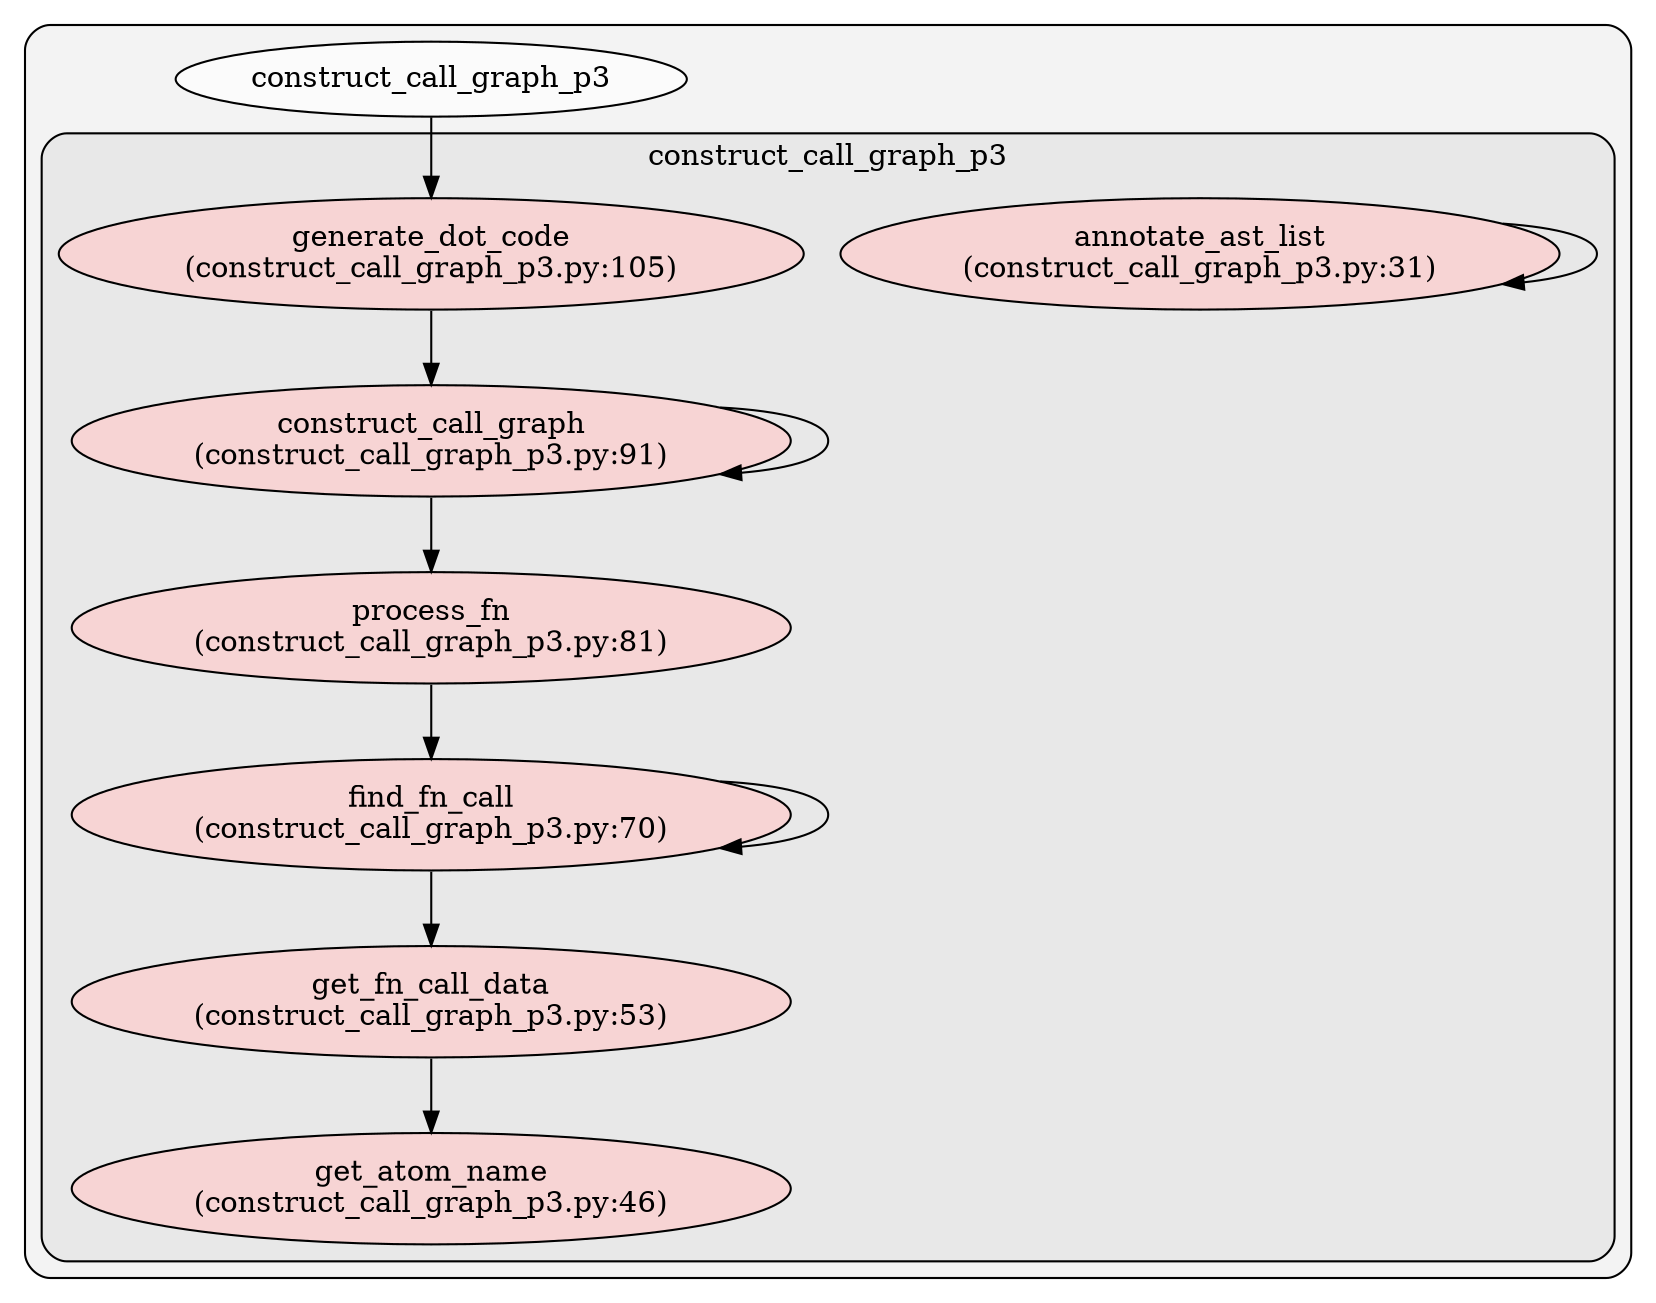 digraph G {
    graph [rankdir=TB, clusterrank="local"];
    subgraph cluster_G {

        graph [style="filled,rounded",fillcolor="#80808018", label=""];
        construct_call_graphX_p3 [label="construct_call_graph_p3", style="filled", fillcolor="#ffffffb2", fontcolor="#000000", group="0"];
        subgraph cluster_construct_call_graphX_p3 {

            graph [style="filled,rounded",fillcolor="#80808018", label="construct_call_graph_p3"];
            construct_call_graphX_p3__annotate_ast_list [label="annotate_ast_list\n(construct_call_graph_p3.py:31)", style="filled", fillcolor="#feccccb2", fontcolor="#000000", group="0"];
        }
        subgraph cluster_construct_call_graphX_p3 {

            graph [style="filled,rounded",fillcolor="#80808018", label="construct_call_graph_p3"];
            construct_call_graphX_p3__construct_call_graphX [label="construct_call_graph\n(construct_call_graph_p3.py:91)", style="filled", fillcolor="#feccccb2", fontcolor="#000000", group="0"];
        }
        subgraph cluster_construct_call_graphX_p3 {

            graph [style="filled,rounded",fillcolor="#80808018", label="construct_call_graph_p3"];
            construct_call_graphX_p3__find_fn_call [label="find_fn_call\n(construct_call_graph_p3.py:70)", style="filled", fillcolor="#feccccb2", fontcolor="#000000", group="0"];
        }
        subgraph cluster_construct_call_graphX_p3 {

            graph [style="filled,rounded",fillcolor="#80808018", label="construct_call_graph_p3"];
            construct_call_graphX_p3__generate_dot_code [label="generate_dot_code\n(construct_call_graph_p3.py:105)", style="filled", fillcolor="#feccccb2", fontcolor="#000000", group="0"];
        }
        subgraph cluster_construct_call_graphX_p3 {

            graph [style="filled,rounded",fillcolor="#80808018", label="construct_call_graph_p3"];
            construct_call_graphX_p3__get_atom_name [label="get_atom_name\n(construct_call_graph_p3.py:46)", style="filled", fillcolor="#feccccb2", fontcolor="#000000", group="0"];
        }
        subgraph cluster_construct_call_graphX_p3 {

            graph [style="filled,rounded",fillcolor="#80808018", label="construct_call_graph_p3"];
            construct_call_graphX_p3__get_fn_call_data [label="get_fn_call_data\n(construct_call_graph_p3.py:53)", style="filled", fillcolor="#feccccb2", fontcolor="#000000", group="0"];
        }
        subgraph cluster_construct_call_graphX_p3 {

            graph [style="filled,rounded",fillcolor="#80808018", label="construct_call_graph_p3"];
            construct_call_graphX_p3__process_fn [label="process_fn\n(construct_call_graph_p3.py:81)", style="filled", fillcolor="#feccccb2", fontcolor="#000000", group="0"];
        }
    }
        construct_call_graphX_p3 -> construct_call_graphX_p3__generate_dot_code [style="solid", color="#000000"];
        construct_call_graphX_p3__annotate_ast_list -> construct_call_graphX_p3__annotate_ast_list [style="solid", color="#000000"];
        construct_call_graphX_p3__get_fn_call_data -> construct_call_graphX_p3__get_atom_name [style="solid", color="#000000"];
        construct_call_graphX_p3__find_fn_call -> construct_call_graphX_p3__get_fn_call_data [style="solid", color="#000000"];
        construct_call_graphX_p3__find_fn_call -> construct_call_graphX_p3__find_fn_call [style="solid", color="#000000"];
        construct_call_graphX_p3__process_fn -> construct_call_graphX_p3__find_fn_call [style="solid", color="#000000"];
        construct_call_graphX_p3__construct_call_graphX -> construct_call_graphX_p3__process_fn [style="solid", color="#000000"];
        construct_call_graphX_p3__construct_call_graphX -> construct_call_graphX_p3__construct_call_graphX [style="solid", color="#000000"];
        construct_call_graphX_p3__generate_dot_code -> construct_call_graphX_p3__construct_call_graphX [style="solid", color="#000000"];
    }
